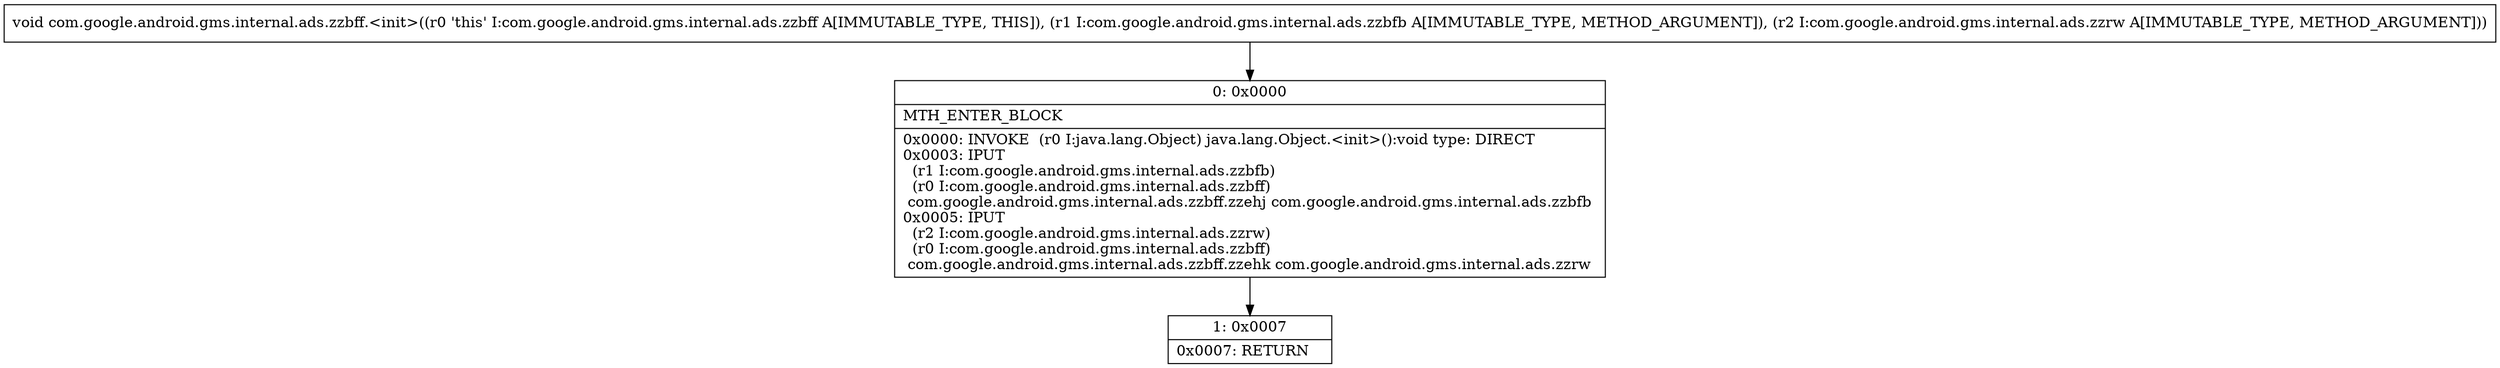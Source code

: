 digraph "CFG forcom.google.android.gms.internal.ads.zzbff.\<init\>(Lcom\/google\/android\/gms\/internal\/ads\/zzbfb;Lcom\/google\/android\/gms\/internal\/ads\/zzrw;)V" {
Node_0 [shape=record,label="{0\:\ 0x0000|MTH_ENTER_BLOCK\l|0x0000: INVOKE  (r0 I:java.lang.Object) java.lang.Object.\<init\>():void type: DIRECT \l0x0003: IPUT  \l  (r1 I:com.google.android.gms.internal.ads.zzbfb)\l  (r0 I:com.google.android.gms.internal.ads.zzbff)\l com.google.android.gms.internal.ads.zzbff.zzehj com.google.android.gms.internal.ads.zzbfb \l0x0005: IPUT  \l  (r2 I:com.google.android.gms.internal.ads.zzrw)\l  (r0 I:com.google.android.gms.internal.ads.zzbff)\l com.google.android.gms.internal.ads.zzbff.zzehk com.google.android.gms.internal.ads.zzrw \l}"];
Node_1 [shape=record,label="{1\:\ 0x0007|0x0007: RETURN   \l}"];
MethodNode[shape=record,label="{void com.google.android.gms.internal.ads.zzbff.\<init\>((r0 'this' I:com.google.android.gms.internal.ads.zzbff A[IMMUTABLE_TYPE, THIS]), (r1 I:com.google.android.gms.internal.ads.zzbfb A[IMMUTABLE_TYPE, METHOD_ARGUMENT]), (r2 I:com.google.android.gms.internal.ads.zzrw A[IMMUTABLE_TYPE, METHOD_ARGUMENT])) }"];
MethodNode -> Node_0;
Node_0 -> Node_1;
}

